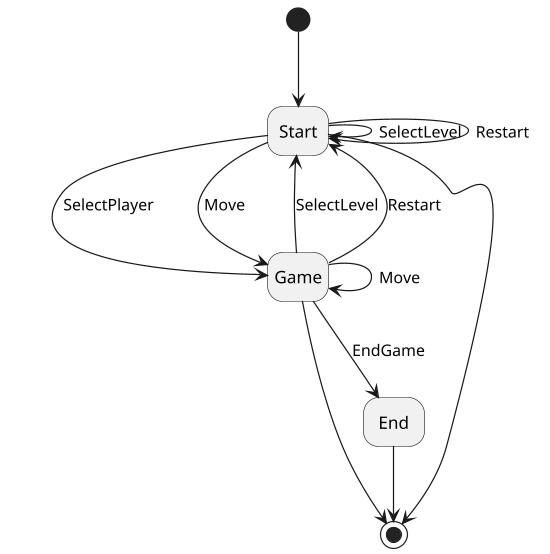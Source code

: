 ﻿@startuml
'https://plantuml.com/state-diagram

scale 550 width
hide empty description
[*] --> Start

Start --> Start : SelectLevel
Start --> Start : Restart
Start --> Game : SelectPlayer
Start --> Game : Move
Start --> [*]

Game --> Start : SelectLevel
Game --> Start : Restart
Game --> End : EndGame
Game --> Game : Move
Game --> [*]

End --> [*]
@enduml